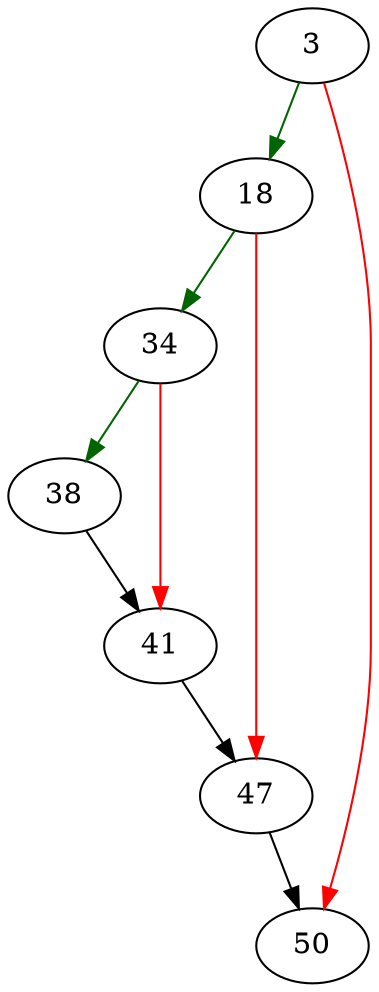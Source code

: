 strict digraph "exprCompareVariable" {
	// Node definitions.
	3 [entry=true];
	18;
	50;
	34;
	47;
	38;
	41;

	// Edge definitions.
	3 -> 18 [
		color=darkgreen
		cond=true
	];
	3 -> 50 [
		color=red
		cond=false
	];
	18 -> 34 [
		color=darkgreen
		cond=true
	];
	18 -> 47 [
		color=red
		cond=false
	];
	34 -> 38 [
		color=darkgreen
		cond=true
	];
	34 -> 41 [
		color=red
		cond=false
	];
	47 -> 50;
	38 -> 41;
	41 -> 47;
}